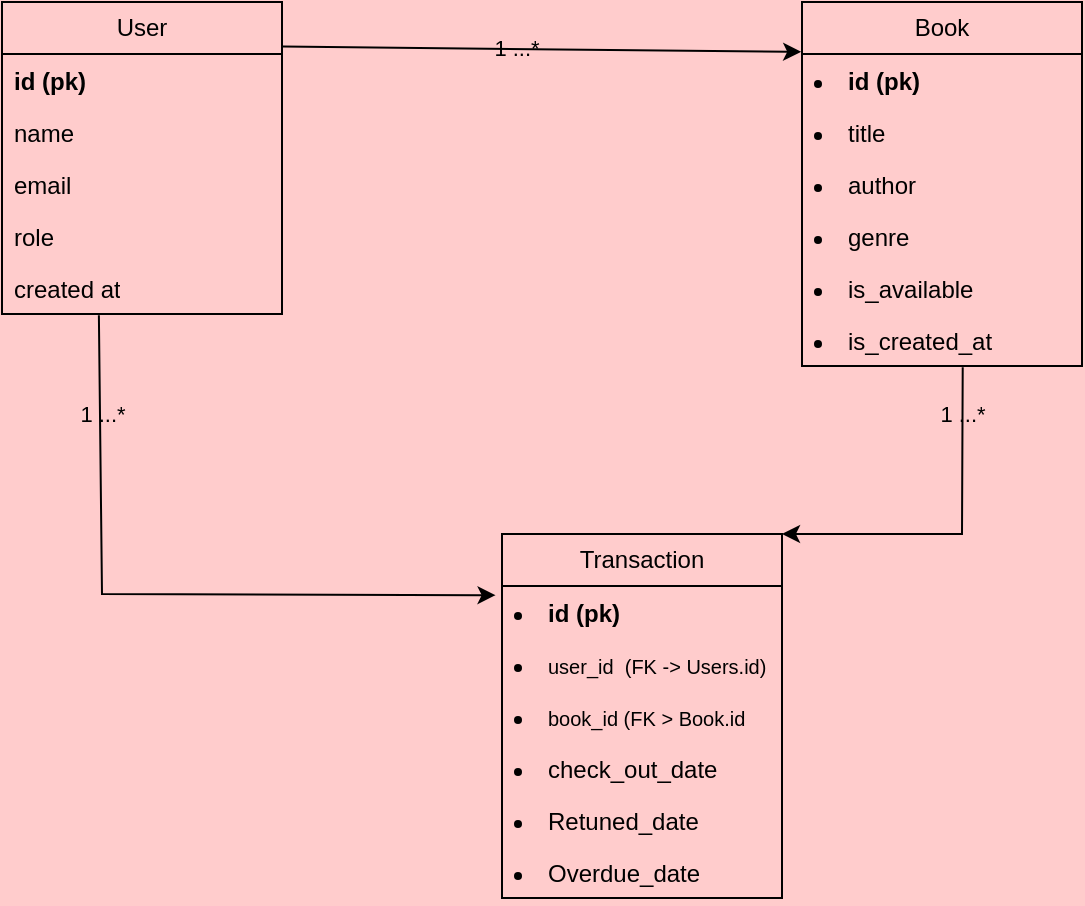 <mxfile version="27.0.6">
  <diagram name="Page-1" id="eJ5uw_zrAGtuqEUsYYr_">
    <mxGraphModel dx="600" dy="358" grid="1" gridSize="10" guides="1" tooltips="1" connect="1" arrows="1" fold="1" page="1" pageScale="1" pageWidth="850" pageHeight="1100" background="#FFCCCC" math="0" shadow="0">
      <root>
        <mxCell id="0" />
        <mxCell id="1" parent="0" />
        <mxCell id="eAUDB-SRGVo6K7p-f1jW-1" value="User" style="swimlane;fontStyle=0;childLayout=stackLayout;horizontal=1;startSize=26;fillColor=none;horizontalStack=0;resizeParent=1;resizeParentMax=0;resizeLast=0;collapsible=1;marginBottom=0;whiteSpace=wrap;html=1;labelBackgroundColor=none;" vertex="1" parent="1">
          <mxGeometry x="70" y="34" width="140" height="156" as="geometry" />
        </mxCell>
        <mxCell id="eAUDB-SRGVo6K7p-f1jW-3" value="&lt;b&gt;id (pk)&lt;/b&gt;" style="text;strokeColor=none;fillColor=none;align=left;verticalAlign=top;spacingLeft=4;spacingRight=4;overflow=hidden;rotatable=0;points=[[0,0.5],[1,0.5]];portConstraint=eastwest;whiteSpace=wrap;html=1;labelBackgroundColor=none;" vertex="1" parent="eAUDB-SRGVo6K7p-f1jW-1">
          <mxGeometry y="26" width="140" height="26" as="geometry" />
        </mxCell>
        <mxCell id="eAUDB-SRGVo6K7p-f1jW-5" value="name" style="text;strokeColor=none;fillColor=none;align=left;verticalAlign=top;spacingLeft=4;spacingRight=4;overflow=hidden;rotatable=0;points=[[0,0.5],[1,0.5]];portConstraint=eastwest;whiteSpace=wrap;html=1;labelBackgroundColor=none;" vertex="1" parent="eAUDB-SRGVo6K7p-f1jW-1">
          <mxGeometry y="52" width="140" height="26" as="geometry" />
        </mxCell>
        <mxCell id="eAUDB-SRGVo6K7p-f1jW-6" value="email" style="text;strokeColor=none;fillColor=none;align=left;verticalAlign=top;spacingLeft=4;spacingRight=4;overflow=hidden;rotatable=0;points=[[0,0.5],[1,0.5]];portConstraint=eastwest;whiteSpace=wrap;html=1;labelBackgroundColor=none;" vertex="1" parent="eAUDB-SRGVo6K7p-f1jW-1">
          <mxGeometry y="78" width="140" height="26" as="geometry" />
        </mxCell>
        <mxCell id="eAUDB-SRGVo6K7p-f1jW-32" value="role" style="text;strokeColor=none;fillColor=none;align=left;verticalAlign=top;spacingLeft=4;spacingRight=4;overflow=hidden;rotatable=0;points=[[0,0.5],[1,0.5]];portConstraint=eastwest;whiteSpace=wrap;html=1;labelBackgroundColor=none;" vertex="1" parent="eAUDB-SRGVo6K7p-f1jW-1">
          <mxGeometry y="104" width="140" height="26" as="geometry" />
        </mxCell>
        <mxCell id="eAUDB-SRGVo6K7p-f1jW-4" value="created at" style="text;strokeColor=none;fillColor=none;align=left;verticalAlign=top;spacingLeft=4;spacingRight=4;overflow=hidden;rotatable=0;points=[[0,0.5],[1,0.5]];portConstraint=eastwest;whiteSpace=wrap;html=1;labelBackgroundColor=none;" vertex="1" parent="eAUDB-SRGVo6K7p-f1jW-1">
          <mxGeometry y="130" width="140" height="26" as="geometry" />
        </mxCell>
        <mxCell id="eAUDB-SRGVo6K7p-f1jW-7" value="Book" style="swimlane;fontStyle=0;childLayout=stackLayout;horizontal=1;startSize=26;fillColor=none;horizontalStack=0;resizeParent=1;resizeParentMax=0;resizeLast=0;collapsible=1;marginBottom=0;whiteSpace=wrap;html=1;labelBackgroundColor=none;" vertex="1" parent="1">
          <mxGeometry x="470" y="34" width="140" height="182" as="geometry" />
        </mxCell>
        <mxCell id="eAUDB-SRGVo6K7p-f1jW-8" value="&lt;li&gt;&lt;b&gt;id (pk)&lt;/b&gt;&lt;/li&gt;" style="text;strokeColor=none;fillColor=none;align=left;verticalAlign=top;spacingLeft=4;spacingRight=4;overflow=hidden;rotatable=0;points=[[0,0.5],[1,0.5]];portConstraint=eastwest;whiteSpace=wrap;html=1;labelBackgroundColor=none;" vertex="1" parent="eAUDB-SRGVo6K7p-f1jW-7">
          <mxGeometry y="26" width="140" height="26" as="geometry" />
        </mxCell>
        <mxCell id="eAUDB-SRGVo6K7p-f1jW-34" value="&lt;li&gt;title&amp;nbsp;&lt;/li&gt;" style="text;strokeColor=none;fillColor=none;align=left;verticalAlign=top;spacingLeft=4;spacingRight=4;overflow=hidden;rotatable=0;points=[[0,0.5],[1,0.5]];portConstraint=eastwest;whiteSpace=wrap;html=1;labelBackgroundColor=none;" vertex="1" parent="eAUDB-SRGVo6K7p-f1jW-7">
          <mxGeometry y="52" width="140" height="26" as="geometry" />
        </mxCell>
        <mxCell id="eAUDB-SRGVo6K7p-f1jW-9" value="&lt;li&gt;&lt;span style=&quot;background-color: transparent; color: light-dark(rgb(0, 0, 0), rgb(255, 255, 255));&quot;&gt;author&lt;/span&gt;&lt;/li&gt;" style="text;strokeColor=none;fillColor=none;align=left;verticalAlign=top;spacingLeft=4;spacingRight=4;overflow=hidden;rotatable=0;points=[[0,0.5],[1,0.5]];portConstraint=eastwest;whiteSpace=wrap;html=1;labelBackgroundColor=none;" vertex="1" parent="eAUDB-SRGVo6K7p-f1jW-7">
          <mxGeometry y="78" width="140" height="26" as="geometry" />
        </mxCell>
        <mxCell id="eAUDB-SRGVo6K7p-f1jW-10" value="&lt;li&gt;&lt;span style=&quot;background-color: transparent; color: light-dark(rgb(0, 0, 0), rgb(255, 255, 255));&quot;&gt;genre&lt;/span&gt;&lt;/li&gt;" style="text;strokeColor=none;fillColor=none;align=left;verticalAlign=top;spacingLeft=4;spacingRight=4;overflow=hidden;rotatable=0;points=[[0,0.5],[1,0.5]];portConstraint=eastwest;whiteSpace=wrap;html=1;labelBackgroundColor=none;" vertex="1" parent="eAUDB-SRGVo6K7p-f1jW-7">
          <mxGeometry y="104" width="140" height="26" as="geometry" />
        </mxCell>
        <mxCell id="eAUDB-SRGVo6K7p-f1jW-13" value="&lt;li&gt;&lt;span style=&quot;background-color: transparent; color: light-dark(rgb(0, 0, 0), rgb(255, 255, 255));&quot;&gt;is_available&lt;/span&gt;&lt;/li&gt;" style="text;strokeColor=none;fillColor=none;align=left;verticalAlign=top;spacingLeft=4;spacingRight=4;overflow=hidden;rotatable=0;points=[[0,0.5],[1,0.5]];portConstraint=eastwest;whiteSpace=wrap;html=1;labelBackgroundColor=none;" vertex="1" parent="eAUDB-SRGVo6K7p-f1jW-7">
          <mxGeometry y="130" width="140" height="26" as="geometry" />
        </mxCell>
        <mxCell id="eAUDB-SRGVo6K7p-f1jW-11" value="&lt;li&gt;&lt;span style=&quot;background-color: transparent; color: light-dark(rgb(0, 0, 0), rgb(255, 255, 255));&quot;&gt;is_created_at&amp;nbsp;&lt;/span&gt;&lt;/li&gt;" style="text;strokeColor=none;fillColor=none;align=left;verticalAlign=top;spacingLeft=4;spacingRight=4;overflow=hidden;rotatable=0;points=[[0,0.5],[1,0.5]];portConstraint=eastwest;whiteSpace=wrap;html=1;labelBackgroundColor=none;" vertex="1" parent="eAUDB-SRGVo6K7p-f1jW-7">
          <mxGeometry y="156" width="140" height="26" as="geometry" />
        </mxCell>
        <mxCell id="eAUDB-SRGVo6K7p-f1jW-15" value="Transaction" style="swimlane;fontStyle=0;childLayout=stackLayout;horizontal=1;startSize=26;fillColor=none;horizontalStack=0;resizeParent=1;resizeParentMax=0;resizeLast=0;collapsible=1;marginBottom=0;whiteSpace=wrap;html=1;labelBackgroundColor=none;" vertex="1" parent="1">
          <mxGeometry x="320" y="300" width="140" height="182" as="geometry">
            <mxRectangle x="320" y="300" width="100" height="30" as="alternateBounds" />
          </mxGeometry>
        </mxCell>
        <mxCell id="eAUDB-SRGVo6K7p-f1jW-16" value="&lt;li&gt;&lt;b&gt;id (pk)&lt;/b&gt;&lt;/li&gt;" style="text;strokeColor=none;fillColor=none;align=left;verticalAlign=top;spacingLeft=4;spacingRight=4;overflow=hidden;rotatable=0;points=[[0,0.5],[1,0.5]];portConstraint=eastwest;whiteSpace=wrap;html=1;labelBackgroundColor=none;" vertex="1" parent="eAUDB-SRGVo6K7p-f1jW-15">
          <mxGeometry y="26" width="140" height="26" as="geometry" />
        </mxCell>
        <mxCell id="eAUDB-SRGVo6K7p-f1jW-17" value="&lt;li&gt;&lt;font style=&quot;font-size: 10px;&quot;&gt;&lt;span style=&quot;background-color: transparent; color: light-dark(rgb(0, 0, 0), rgb(255, 255, 255));&quot;&gt;user_id&amp;nbsp;&amp;nbsp;&lt;/span&gt;(FK -&amp;gt; Users.id)&lt;/font&gt;&lt;/li&gt;" style="text;strokeColor=none;fillColor=none;align=left;verticalAlign=top;spacingLeft=4;spacingRight=4;overflow=hidden;rotatable=0;points=[[0,0.5],[1,0.5]];portConstraint=eastwest;whiteSpace=wrap;html=1;labelBackgroundColor=none;" vertex="1" parent="eAUDB-SRGVo6K7p-f1jW-15">
          <mxGeometry y="52" width="140" height="26" as="geometry" />
        </mxCell>
        <mxCell id="eAUDB-SRGVo6K7p-f1jW-18" value="&lt;li&gt;&lt;span style=&quot;background-color: transparent; color: light-dark(rgb(0, 0, 0), rgb(255, 255, 255));&quot;&gt;&lt;font style=&quot;font-size: 10px;&quot;&gt;book_id (FK &amp;gt; Book.id&lt;/font&gt;&lt;/span&gt;&lt;/li&gt;" style="text;strokeColor=none;fillColor=none;align=left;verticalAlign=top;spacingLeft=4;spacingRight=4;overflow=hidden;rotatable=0;points=[[0,0.5],[1,0.5]];portConstraint=eastwest;whiteSpace=wrap;html=1;labelBackgroundColor=none;" vertex="1" parent="eAUDB-SRGVo6K7p-f1jW-15">
          <mxGeometry y="78" width="140" height="26" as="geometry" />
        </mxCell>
        <mxCell id="eAUDB-SRGVo6K7p-f1jW-24" value="&lt;li&gt;&lt;span style=&quot;background-color: transparent; color: light-dark(rgb(0, 0, 0), rgb(255, 255, 255));&quot;&gt;check_out_date&lt;/span&gt;&lt;/li&gt;" style="text;strokeColor=none;fillColor=none;align=left;verticalAlign=top;spacingLeft=4;spacingRight=4;overflow=hidden;rotatable=0;points=[[0,0.5],[1,0.5]];portConstraint=eastwest;whiteSpace=wrap;html=1;labelBackgroundColor=none;" vertex="1" parent="eAUDB-SRGVo6K7p-f1jW-15">
          <mxGeometry y="104" width="140" height="26" as="geometry" />
        </mxCell>
        <mxCell id="eAUDB-SRGVo6K7p-f1jW-23" value="&lt;li&gt;&lt;span style=&quot;background-color: transparent; color: light-dark(rgb(0, 0, 0), rgb(255, 255, 255));&quot;&gt;Retuned_date&lt;/span&gt;&lt;/li&gt;" style="text;strokeColor=none;fillColor=none;align=left;verticalAlign=top;spacingLeft=4;spacingRight=4;overflow=hidden;rotatable=0;points=[[0,0.5],[1,0.5]];portConstraint=eastwest;whiteSpace=wrap;html=1;labelBackgroundColor=none;" vertex="1" parent="eAUDB-SRGVo6K7p-f1jW-15">
          <mxGeometry y="130" width="140" height="26" as="geometry" />
        </mxCell>
        <mxCell id="eAUDB-SRGVo6K7p-f1jW-20" value="&lt;li&gt;&lt;span style=&quot;background-color: transparent; color: light-dark(rgb(0, 0, 0), rgb(255, 255, 255));&quot;&gt;Overdue_date&lt;/span&gt;&lt;/li&gt;" style="text;strokeColor=none;fillColor=none;align=left;verticalAlign=top;spacingLeft=4;spacingRight=4;overflow=hidden;rotatable=0;points=[[0,0.5],[1,0.5]];portConstraint=eastwest;whiteSpace=wrap;html=1;labelBackgroundColor=none;" vertex="1" parent="eAUDB-SRGVo6K7p-f1jW-15">
          <mxGeometry y="156" width="140" height="26" as="geometry" />
        </mxCell>
        <mxCell id="eAUDB-SRGVo6K7p-f1jW-26" value="" style="endArrow=classic;html=1;rounded=0;exitX=1.003;exitY=0.143;exitDx=0;exitDy=0;exitPerimeter=0;entryX=-0.003;entryY=0.137;entryDx=0;entryDy=0;entryPerimeter=0;labelBackgroundColor=none;fontColor=default;" edge="1" parent="1" source="eAUDB-SRGVo6K7p-f1jW-1" target="eAUDB-SRGVo6K7p-f1jW-7">
          <mxGeometry width="50" height="50" relative="1" as="geometry">
            <mxPoint x="290" y="160" as="sourcePoint" />
            <mxPoint x="340" y="110" as="targetPoint" />
          </mxGeometry>
        </mxCell>
        <mxCell id="eAUDB-SRGVo6K7p-f1jW-29" value="1 ...*" style="edgeLabel;html=1;align=center;verticalAlign=middle;resizable=0;points=[];labelBackgroundColor=none;" vertex="1" connectable="0" parent="eAUDB-SRGVo6K7p-f1jW-26">
          <mxGeometry x="-0.105" y="1" relative="1" as="geometry">
            <mxPoint as="offset" />
          </mxGeometry>
        </mxCell>
        <mxCell id="eAUDB-SRGVo6K7p-f1jW-27" value="" style="endArrow=classic;html=1;rounded=0;exitX=0.574;exitY=1.023;exitDx=0;exitDy=0;exitPerimeter=0;entryX=1;entryY=0;entryDx=0;entryDy=0;labelBackgroundColor=none;fontColor=default;" edge="1" parent="1" source="eAUDB-SRGVo6K7p-f1jW-11" target="eAUDB-SRGVo6K7p-f1jW-15">
          <mxGeometry width="50" height="50" relative="1" as="geometry">
            <mxPoint x="310" y="84" as="sourcePoint" />
            <mxPoint x="570" y="60" as="targetPoint" />
            <Array as="points">
              <mxPoint x="550" y="300" />
            </Array>
          </mxGeometry>
        </mxCell>
        <mxCell id="eAUDB-SRGVo6K7p-f1jW-28" value="" style="endArrow=classic;html=1;rounded=0;entryX=-0.023;entryY=0.177;entryDx=0;entryDy=0;entryPerimeter=0;exitX=0.346;exitY=1.023;exitDx=0;exitDy=0;exitPerimeter=0;labelBackgroundColor=none;fontColor=default;" edge="1" parent="1" source="eAUDB-SRGVo6K7p-f1jW-4" target="eAUDB-SRGVo6K7p-f1jW-16">
          <mxGeometry width="50" height="50" relative="1" as="geometry">
            <mxPoint x="110" y="200" as="sourcePoint" />
            <mxPoint x="660" y="250" as="targetPoint" />
            <Array as="points">
              <mxPoint x="120" y="330" />
            </Array>
          </mxGeometry>
        </mxCell>
        <mxCell id="eAUDB-SRGVo6K7p-f1jW-30" value="1 ...*" style="edgeLabel;html=1;align=center;verticalAlign=middle;resizable=0;points=[];labelBackgroundColor=none;" vertex="1" connectable="0" parent="1">
          <mxGeometry x="550" y="240" as="geometry" />
        </mxCell>
        <mxCell id="eAUDB-SRGVo6K7p-f1jW-31" value="1 ...*" style="edgeLabel;html=1;align=center;verticalAlign=middle;resizable=0;points=[];labelBackgroundColor=none;" vertex="1" connectable="0" parent="1">
          <mxGeometry x="120" y="240" as="geometry" />
        </mxCell>
      </root>
    </mxGraphModel>
  </diagram>
</mxfile>
